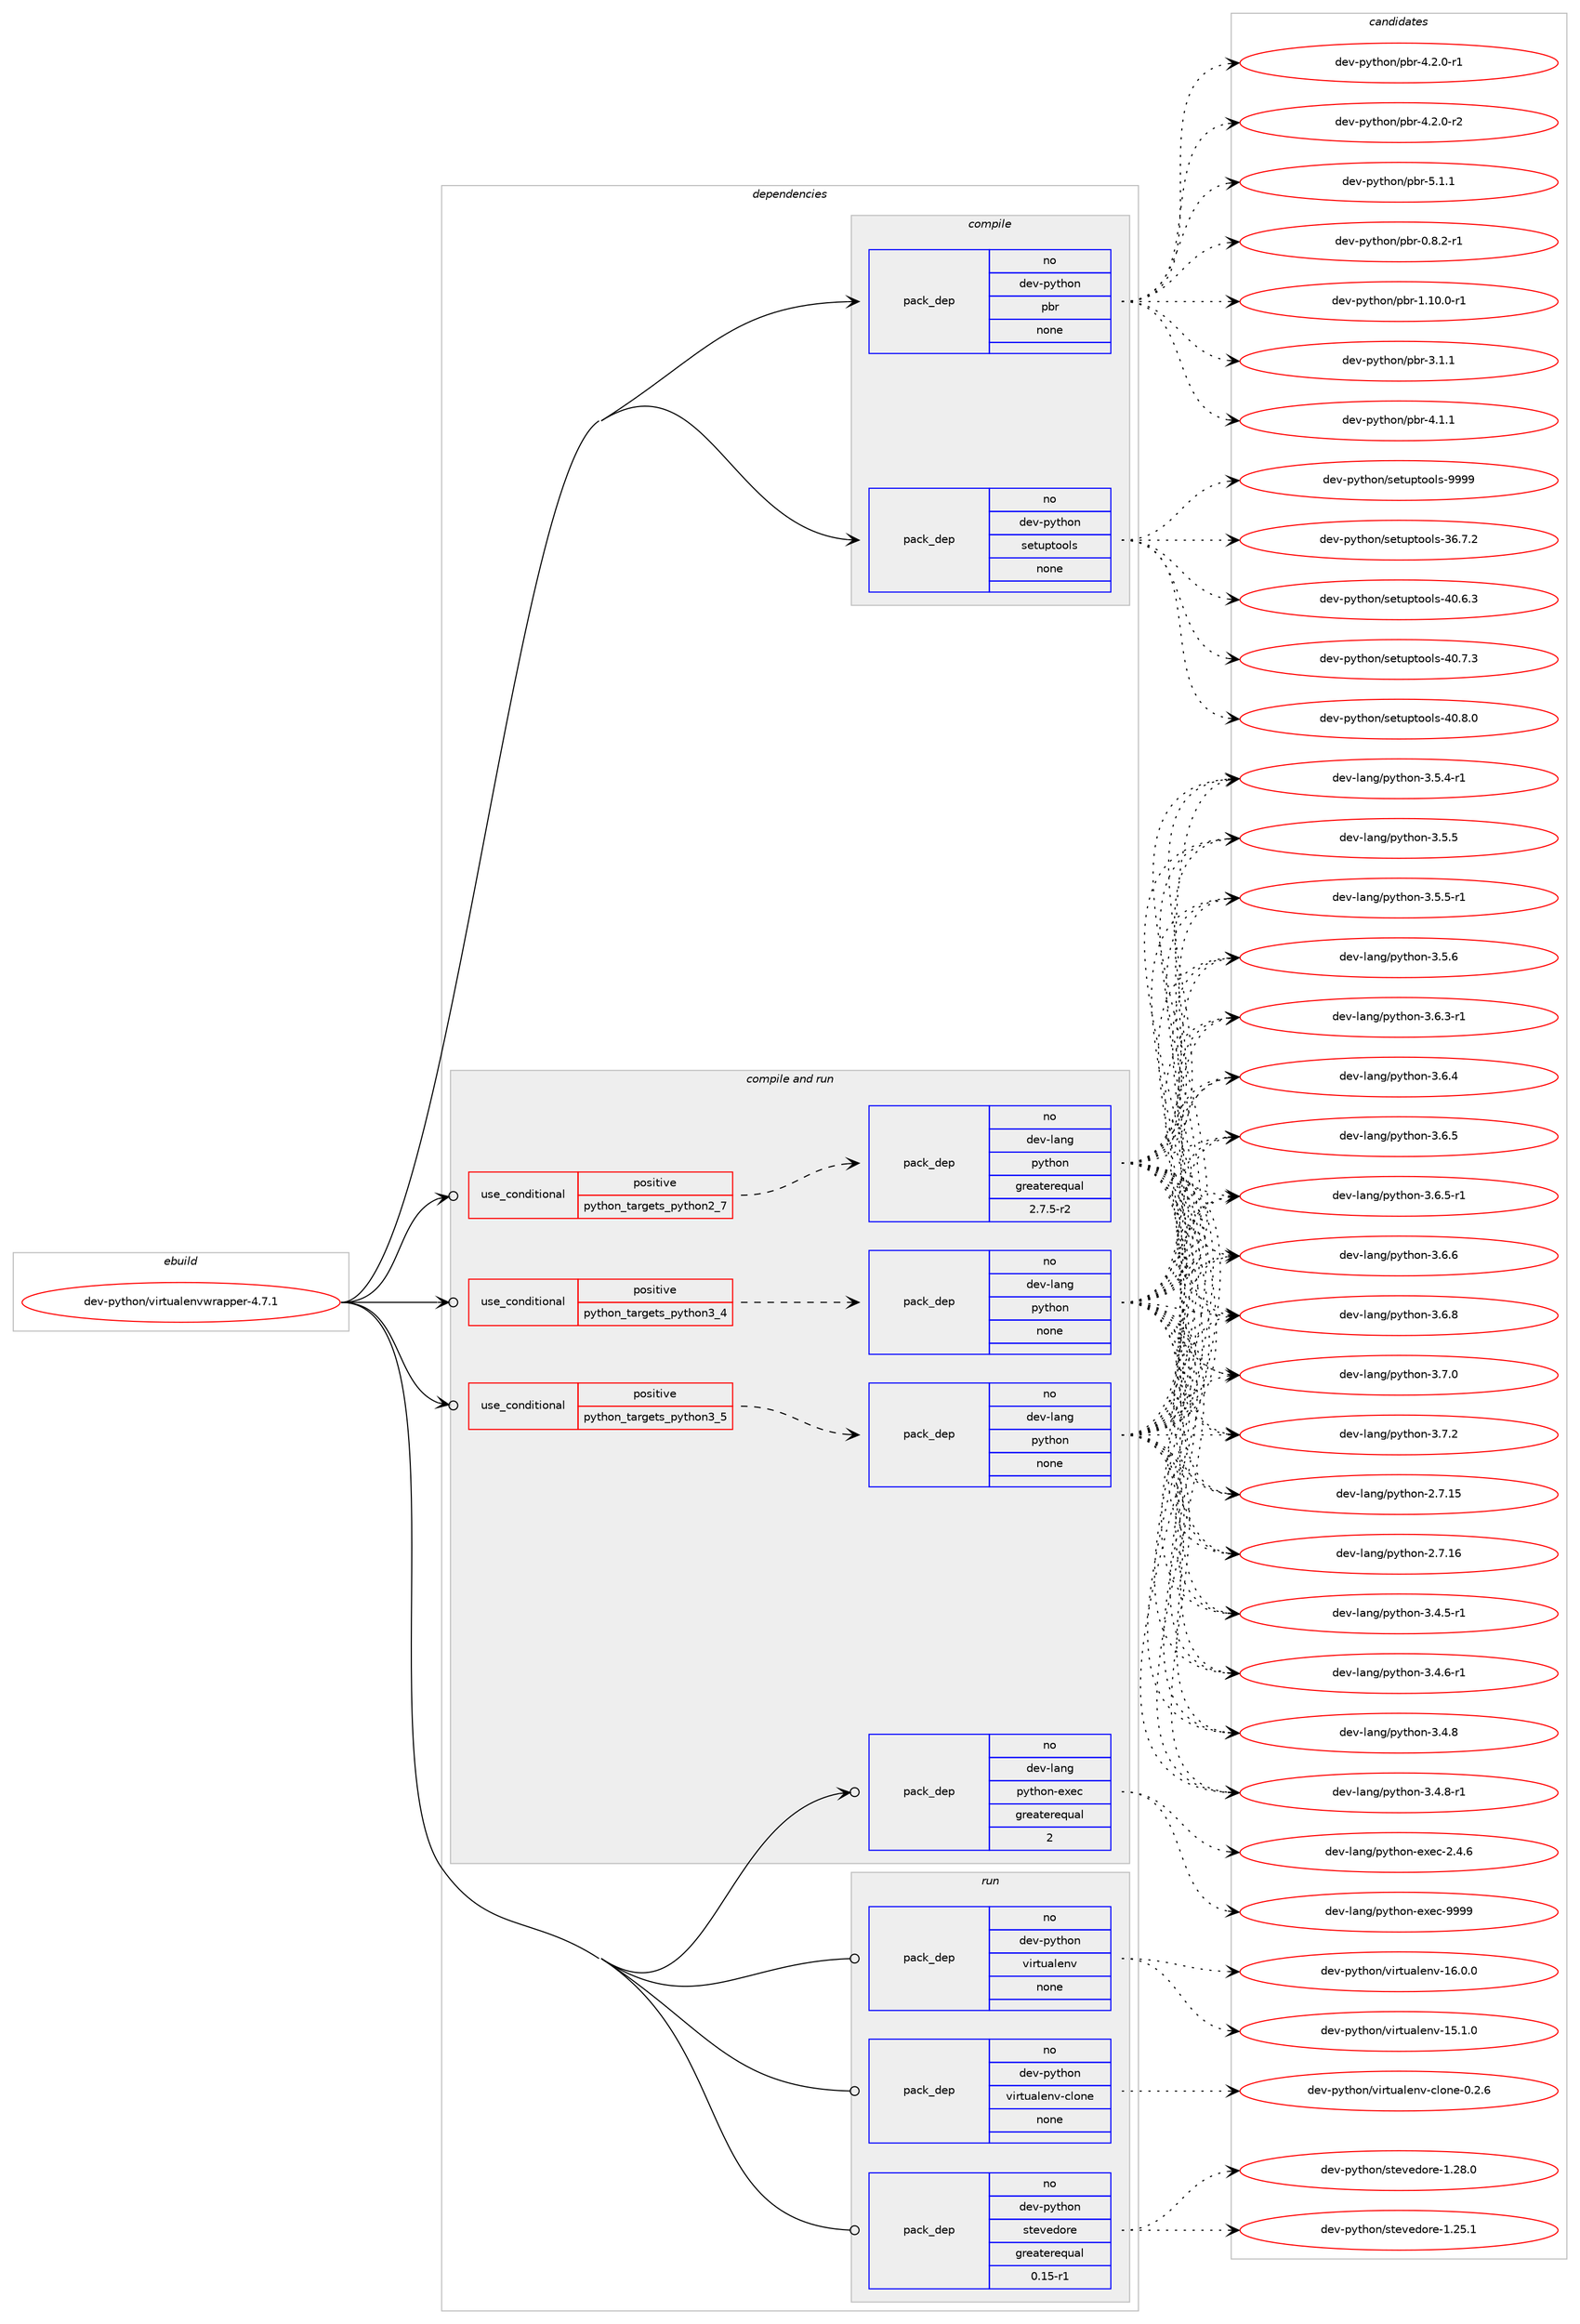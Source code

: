 digraph prolog {

# *************
# Graph options
# *************

newrank=true;
concentrate=true;
compound=true;
graph [rankdir=LR,fontname=Helvetica,fontsize=10,ranksep=1.5];#, ranksep=2.5, nodesep=0.2];
edge  [arrowhead=vee];
node  [fontname=Helvetica,fontsize=10];

# **********
# The ebuild
# **********

subgraph cluster_leftcol {
color=gray;
rank=same;
label=<<i>ebuild</i>>;
id [label="dev-python/virtualenvwrapper-4.7.1", color=red, width=4, href="../dev-python/virtualenvwrapper-4.7.1.svg"];
}

# ****************
# The dependencies
# ****************

subgraph cluster_midcol {
color=gray;
label=<<i>dependencies</i>>;
subgraph cluster_compile {
fillcolor="#eeeeee";
style=filled;
label=<<i>compile</i>>;
subgraph pack1037205 {
dependency1447090 [label=<<TABLE BORDER="0" CELLBORDER="1" CELLSPACING="0" CELLPADDING="4" WIDTH="220"><TR><TD ROWSPAN="6" CELLPADDING="30">pack_dep</TD></TR><TR><TD WIDTH="110">no</TD></TR><TR><TD>dev-python</TD></TR><TR><TD>pbr</TD></TR><TR><TD>none</TD></TR><TR><TD></TD></TR></TABLE>>, shape=none, color=blue];
}
id:e -> dependency1447090:w [weight=20,style="solid",arrowhead="vee"];
subgraph pack1037206 {
dependency1447091 [label=<<TABLE BORDER="0" CELLBORDER="1" CELLSPACING="0" CELLPADDING="4" WIDTH="220"><TR><TD ROWSPAN="6" CELLPADDING="30">pack_dep</TD></TR><TR><TD WIDTH="110">no</TD></TR><TR><TD>dev-python</TD></TR><TR><TD>setuptools</TD></TR><TR><TD>none</TD></TR><TR><TD></TD></TR></TABLE>>, shape=none, color=blue];
}
id:e -> dependency1447091:w [weight=20,style="solid",arrowhead="vee"];
}
subgraph cluster_compileandrun {
fillcolor="#eeeeee";
style=filled;
label=<<i>compile and run</i>>;
subgraph cond386515 {
dependency1447092 [label=<<TABLE BORDER="0" CELLBORDER="1" CELLSPACING="0" CELLPADDING="4"><TR><TD ROWSPAN="3" CELLPADDING="10">use_conditional</TD></TR><TR><TD>positive</TD></TR><TR><TD>python_targets_python2_7</TD></TR></TABLE>>, shape=none, color=red];
subgraph pack1037207 {
dependency1447093 [label=<<TABLE BORDER="0" CELLBORDER="1" CELLSPACING="0" CELLPADDING="4" WIDTH="220"><TR><TD ROWSPAN="6" CELLPADDING="30">pack_dep</TD></TR><TR><TD WIDTH="110">no</TD></TR><TR><TD>dev-lang</TD></TR><TR><TD>python</TD></TR><TR><TD>greaterequal</TD></TR><TR><TD>2.7.5-r2</TD></TR></TABLE>>, shape=none, color=blue];
}
dependency1447092:e -> dependency1447093:w [weight=20,style="dashed",arrowhead="vee"];
}
id:e -> dependency1447092:w [weight=20,style="solid",arrowhead="odotvee"];
subgraph cond386516 {
dependency1447094 [label=<<TABLE BORDER="0" CELLBORDER="1" CELLSPACING="0" CELLPADDING="4"><TR><TD ROWSPAN="3" CELLPADDING="10">use_conditional</TD></TR><TR><TD>positive</TD></TR><TR><TD>python_targets_python3_4</TD></TR></TABLE>>, shape=none, color=red];
subgraph pack1037208 {
dependency1447095 [label=<<TABLE BORDER="0" CELLBORDER="1" CELLSPACING="0" CELLPADDING="4" WIDTH="220"><TR><TD ROWSPAN="6" CELLPADDING="30">pack_dep</TD></TR><TR><TD WIDTH="110">no</TD></TR><TR><TD>dev-lang</TD></TR><TR><TD>python</TD></TR><TR><TD>none</TD></TR><TR><TD></TD></TR></TABLE>>, shape=none, color=blue];
}
dependency1447094:e -> dependency1447095:w [weight=20,style="dashed",arrowhead="vee"];
}
id:e -> dependency1447094:w [weight=20,style="solid",arrowhead="odotvee"];
subgraph cond386517 {
dependency1447096 [label=<<TABLE BORDER="0" CELLBORDER="1" CELLSPACING="0" CELLPADDING="4"><TR><TD ROWSPAN="3" CELLPADDING="10">use_conditional</TD></TR><TR><TD>positive</TD></TR><TR><TD>python_targets_python3_5</TD></TR></TABLE>>, shape=none, color=red];
subgraph pack1037209 {
dependency1447097 [label=<<TABLE BORDER="0" CELLBORDER="1" CELLSPACING="0" CELLPADDING="4" WIDTH="220"><TR><TD ROWSPAN="6" CELLPADDING="30">pack_dep</TD></TR><TR><TD WIDTH="110">no</TD></TR><TR><TD>dev-lang</TD></TR><TR><TD>python</TD></TR><TR><TD>none</TD></TR><TR><TD></TD></TR></TABLE>>, shape=none, color=blue];
}
dependency1447096:e -> dependency1447097:w [weight=20,style="dashed",arrowhead="vee"];
}
id:e -> dependency1447096:w [weight=20,style="solid",arrowhead="odotvee"];
subgraph pack1037210 {
dependency1447098 [label=<<TABLE BORDER="0" CELLBORDER="1" CELLSPACING="0" CELLPADDING="4" WIDTH="220"><TR><TD ROWSPAN="6" CELLPADDING="30">pack_dep</TD></TR><TR><TD WIDTH="110">no</TD></TR><TR><TD>dev-lang</TD></TR><TR><TD>python-exec</TD></TR><TR><TD>greaterequal</TD></TR><TR><TD>2</TD></TR></TABLE>>, shape=none, color=blue];
}
id:e -> dependency1447098:w [weight=20,style="solid",arrowhead="odotvee"];
}
subgraph cluster_run {
fillcolor="#eeeeee";
style=filled;
label=<<i>run</i>>;
subgraph pack1037211 {
dependency1447099 [label=<<TABLE BORDER="0" CELLBORDER="1" CELLSPACING="0" CELLPADDING="4" WIDTH="220"><TR><TD ROWSPAN="6" CELLPADDING="30">pack_dep</TD></TR><TR><TD WIDTH="110">no</TD></TR><TR><TD>dev-python</TD></TR><TR><TD>stevedore</TD></TR><TR><TD>greaterequal</TD></TR><TR><TD>0.15-r1</TD></TR></TABLE>>, shape=none, color=blue];
}
id:e -> dependency1447099:w [weight=20,style="solid",arrowhead="odot"];
subgraph pack1037212 {
dependency1447100 [label=<<TABLE BORDER="0" CELLBORDER="1" CELLSPACING="0" CELLPADDING="4" WIDTH="220"><TR><TD ROWSPAN="6" CELLPADDING="30">pack_dep</TD></TR><TR><TD WIDTH="110">no</TD></TR><TR><TD>dev-python</TD></TR><TR><TD>virtualenv</TD></TR><TR><TD>none</TD></TR><TR><TD></TD></TR></TABLE>>, shape=none, color=blue];
}
id:e -> dependency1447100:w [weight=20,style="solid",arrowhead="odot"];
subgraph pack1037213 {
dependency1447101 [label=<<TABLE BORDER="0" CELLBORDER="1" CELLSPACING="0" CELLPADDING="4" WIDTH="220"><TR><TD ROWSPAN="6" CELLPADDING="30">pack_dep</TD></TR><TR><TD WIDTH="110">no</TD></TR><TR><TD>dev-python</TD></TR><TR><TD>virtualenv-clone</TD></TR><TR><TD>none</TD></TR><TR><TD></TD></TR></TABLE>>, shape=none, color=blue];
}
id:e -> dependency1447101:w [weight=20,style="solid",arrowhead="odot"];
}
}

# **************
# The candidates
# **************

subgraph cluster_choices {
rank=same;
color=gray;
label=<<i>candidates</i>>;

subgraph choice1037205 {
color=black;
nodesep=1;
choice1001011184511212111610411111047112981144548465646504511449 [label="dev-python/pbr-0.8.2-r1", color=red, width=4,href="../dev-python/pbr-0.8.2-r1.svg"];
choice100101118451121211161041111104711298114454946494846484511449 [label="dev-python/pbr-1.10.0-r1", color=red, width=4,href="../dev-python/pbr-1.10.0-r1.svg"];
choice100101118451121211161041111104711298114455146494649 [label="dev-python/pbr-3.1.1", color=red, width=4,href="../dev-python/pbr-3.1.1.svg"];
choice100101118451121211161041111104711298114455246494649 [label="dev-python/pbr-4.1.1", color=red, width=4,href="../dev-python/pbr-4.1.1.svg"];
choice1001011184511212111610411111047112981144552465046484511449 [label="dev-python/pbr-4.2.0-r1", color=red, width=4,href="../dev-python/pbr-4.2.0-r1.svg"];
choice1001011184511212111610411111047112981144552465046484511450 [label="dev-python/pbr-4.2.0-r2", color=red, width=4,href="../dev-python/pbr-4.2.0-r2.svg"];
choice100101118451121211161041111104711298114455346494649 [label="dev-python/pbr-5.1.1", color=red, width=4,href="../dev-python/pbr-5.1.1.svg"];
dependency1447090:e -> choice1001011184511212111610411111047112981144548465646504511449:w [style=dotted,weight="100"];
dependency1447090:e -> choice100101118451121211161041111104711298114454946494846484511449:w [style=dotted,weight="100"];
dependency1447090:e -> choice100101118451121211161041111104711298114455146494649:w [style=dotted,weight="100"];
dependency1447090:e -> choice100101118451121211161041111104711298114455246494649:w [style=dotted,weight="100"];
dependency1447090:e -> choice1001011184511212111610411111047112981144552465046484511449:w [style=dotted,weight="100"];
dependency1447090:e -> choice1001011184511212111610411111047112981144552465046484511450:w [style=dotted,weight="100"];
dependency1447090:e -> choice100101118451121211161041111104711298114455346494649:w [style=dotted,weight="100"];
}
subgraph choice1037206 {
color=black;
nodesep=1;
choice100101118451121211161041111104711510111611711211611111110811545515446554650 [label="dev-python/setuptools-36.7.2", color=red, width=4,href="../dev-python/setuptools-36.7.2.svg"];
choice100101118451121211161041111104711510111611711211611111110811545524846544651 [label="dev-python/setuptools-40.6.3", color=red, width=4,href="../dev-python/setuptools-40.6.3.svg"];
choice100101118451121211161041111104711510111611711211611111110811545524846554651 [label="dev-python/setuptools-40.7.3", color=red, width=4,href="../dev-python/setuptools-40.7.3.svg"];
choice100101118451121211161041111104711510111611711211611111110811545524846564648 [label="dev-python/setuptools-40.8.0", color=red, width=4,href="../dev-python/setuptools-40.8.0.svg"];
choice10010111845112121116104111110471151011161171121161111111081154557575757 [label="dev-python/setuptools-9999", color=red, width=4,href="../dev-python/setuptools-9999.svg"];
dependency1447091:e -> choice100101118451121211161041111104711510111611711211611111110811545515446554650:w [style=dotted,weight="100"];
dependency1447091:e -> choice100101118451121211161041111104711510111611711211611111110811545524846544651:w [style=dotted,weight="100"];
dependency1447091:e -> choice100101118451121211161041111104711510111611711211611111110811545524846554651:w [style=dotted,weight="100"];
dependency1447091:e -> choice100101118451121211161041111104711510111611711211611111110811545524846564648:w [style=dotted,weight="100"];
dependency1447091:e -> choice10010111845112121116104111110471151011161171121161111111081154557575757:w [style=dotted,weight="100"];
}
subgraph choice1037207 {
color=black;
nodesep=1;
choice10010111845108971101034711212111610411111045504655464953 [label="dev-lang/python-2.7.15", color=red, width=4,href="../dev-lang/python-2.7.15.svg"];
choice10010111845108971101034711212111610411111045504655464954 [label="dev-lang/python-2.7.16", color=red, width=4,href="../dev-lang/python-2.7.16.svg"];
choice1001011184510897110103471121211161041111104551465246534511449 [label="dev-lang/python-3.4.5-r1", color=red, width=4,href="../dev-lang/python-3.4.5-r1.svg"];
choice1001011184510897110103471121211161041111104551465246544511449 [label="dev-lang/python-3.4.6-r1", color=red, width=4,href="../dev-lang/python-3.4.6-r1.svg"];
choice100101118451089711010347112121116104111110455146524656 [label="dev-lang/python-3.4.8", color=red, width=4,href="../dev-lang/python-3.4.8.svg"];
choice1001011184510897110103471121211161041111104551465246564511449 [label="dev-lang/python-3.4.8-r1", color=red, width=4,href="../dev-lang/python-3.4.8-r1.svg"];
choice1001011184510897110103471121211161041111104551465346524511449 [label="dev-lang/python-3.5.4-r1", color=red, width=4,href="../dev-lang/python-3.5.4-r1.svg"];
choice100101118451089711010347112121116104111110455146534653 [label="dev-lang/python-3.5.5", color=red, width=4,href="../dev-lang/python-3.5.5.svg"];
choice1001011184510897110103471121211161041111104551465346534511449 [label="dev-lang/python-3.5.5-r1", color=red, width=4,href="../dev-lang/python-3.5.5-r1.svg"];
choice100101118451089711010347112121116104111110455146534654 [label="dev-lang/python-3.5.6", color=red, width=4,href="../dev-lang/python-3.5.6.svg"];
choice1001011184510897110103471121211161041111104551465446514511449 [label="dev-lang/python-3.6.3-r1", color=red, width=4,href="../dev-lang/python-3.6.3-r1.svg"];
choice100101118451089711010347112121116104111110455146544652 [label="dev-lang/python-3.6.4", color=red, width=4,href="../dev-lang/python-3.6.4.svg"];
choice100101118451089711010347112121116104111110455146544653 [label="dev-lang/python-3.6.5", color=red, width=4,href="../dev-lang/python-3.6.5.svg"];
choice1001011184510897110103471121211161041111104551465446534511449 [label="dev-lang/python-3.6.5-r1", color=red, width=4,href="../dev-lang/python-3.6.5-r1.svg"];
choice100101118451089711010347112121116104111110455146544654 [label="dev-lang/python-3.6.6", color=red, width=4,href="../dev-lang/python-3.6.6.svg"];
choice100101118451089711010347112121116104111110455146544656 [label="dev-lang/python-3.6.8", color=red, width=4,href="../dev-lang/python-3.6.8.svg"];
choice100101118451089711010347112121116104111110455146554648 [label="dev-lang/python-3.7.0", color=red, width=4,href="../dev-lang/python-3.7.0.svg"];
choice100101118451089711010347112121116104111110455146554650 [label="dev-lang/python-3.7.2", color=red, width=4,href="../dev-lang/python-3.7.2.svg"];
dependency1447093:e -> choice10010111845108971101034711212111610411111045504655464953:w [style=dotted,weight="100"];
dependency1447093:e -> choice10010111845108971101034711212111610411111045504655464954:w [style=dotted,weight="100"];
dependency1447093:e -> choice1001011184510897110103471121211161041111104551465246534511449:w [style=dotted,weight="100"];
dependency1447093:e -> choice1001011184510897110103471121211161041111104551465246544511449:w [style=dotted,weight="100"];
dependency1447093:e -> choice100101118451089711010347112121116104111110455146524656:w [style=dotted,weight="100"];
dependency1447093:e -> choice1001011184510897110103471121211161041111104551465246564511449:w [style=dotted,weight="100"];
dependency1447093:e -> choice1001011184510897110103471121211161041111104551465346524511449:w [style=dotted,weight="100"];
dependency1447093:e -> choice100101118451089711010347112121116104111110455146534653:w [style=dotted,weight="100"];
dependency1447093:e -> choice1001011184510897110103471121211161041111104551465346534511449:w [style=dotted,weight="100"];
dependency1447093:e -> choice100101118451089711010347112121116104111110455146534654:w [style=dotted,weight="100"];
dependency1447093:e -> choice1001011184510897110103471121211161041111104551465446514511449:w [style=dotted,weight="100"];
dependency1447093:e -> choice100101118451089711010347112121116104111110455146544652:w [style=dotted,weight="100"];
dependency1447093:e -> choice100101118451089711010347112121116104111110455146544653:w [style=dotted,weight="100"];
dependency1447093:e -> choice1001011184510897110103471121211161041111104551465446534511449:w [style=dotted,weight="100"];
dependency1447093:e -> choice100101118451089711010347112121116104111110455146544654:w [style=dotted,weight="100"];
dependency1447093:e -> choice100101118451089711010347112121116104111110455146544656:w [style=dotted,weight="100"];
dependency1447093:e -> choice100101118451089711010347112121116104111110455146554648:w [style=dotted,weight="100"];
dependency1447093:e -> choice100101118451089711010347112121116104111110455146554650:w [style=dotted,weight="100"];
}
subgraph choice1037208 {
color=black;
nodesep=1;
choice10010111845108971101034711212111610411111045504655464953 [label="dev-lang/python-2.7.15", color=red, width=4,href="../dev-lang/python-2.7.15.svg"];
choice10010111845108971101034711212111610411111045504655464954 [label="dev-lang/python-2.7.16", color=red, width=4,href="../dev-lang/python-2.7.16.svg"];
choice1001011184510897110103471121211161041111104551465246534511449 [label="dev-lang/python-3.4.5-r1", color=red, width=4,href="../dev-lang/python-3.4.5-r1.svg"];
choice1001011184510897110103471121211161041111104551465246544511449 [label="dev-lang/python-3.4.6-r1", color=red, width=4,href="../dev-lang/python-3.4.6-r1.svg"];
choice100101118451089711010347112121116104111110455146524656 [label="dev-lang/python-3.4.8", color=red, width=4,href="../dev-lang/python-3.4.8.svg"];
choice1001011184510897110103471121211161041111104551465246564511449 [label="dev-lang/python-3.4.8-r1", color=red, width=4,href="../dev-lang/python-3.4.8-r1.svg"];
choice1001011184510897110103471121211161041111104551465346524511449 [label="dev-lang/python-3.5.4-r1", color=red, width=4,href="../dev-lang/python-3.5.4-r1.svg"];
choice100101118451089711010347112121116104111110455146534653 [label="dev-lang/python-3.5.5", color=red, width=4,href="../dev-lang/python-3.5.5.svg"];
choice1001011184510897110103471121211161041111104551465346534511449 [label="dev-lang/python-3.5.5-r1", color=red, width=4,href="../dev-lang/python-3.5.5-r1.svg"];
choice100101118451089711010347112121116104111110455146534654 [label="dev-lang/python-3.5.6", color=red, width=4,href="../dev-lang/python-3.5.6.svg"];
choice1001011184510897110103471121211161041111104551465446514511449 [label="dev-lang/python-3.6.3-r1", color=red, width=4,href="../dev-lang/python-3.6.3-r1.svg"];
choice100101118451089711010347112121116104111110455146544652 [label="dev-lang/python-3.6.4", color=red, width=4,href="../dev-lang/python-3.6.4.svg"];
choice100101118451089711010347112121116104111110455146544653 [label="dev-lang/python-3.6.5", color=red, width=4,href="../dev-lang/python-3.6.5.svg"];
choice1001011184510897110103471121211161041111104551465446534511449 [label="dev-lang/python-3.6.5-r1", color=red, width=4,href="../dev-lang/python-3.6.5-r1.svg"];
choice100101118451089711010347112121116104111110455146544654 [label="dev-lang/python-3.6.6", color=red, width=4,href="../dev-lang/python-3.6.6.svg"];
choice100101118451089711010347112121116104111110455146544656 [label="dev-lang/python-3.6.8", color=red, width=4,href="../dev-lang/python-3.6.8.svg"];
choice100101118451089711010347112121116104111110455146554648 [label="dev-lang/python-3.7.0", color=red, width=4,href="../dev-lang/python-3.7.0.svg"];
choice100101118451089711010347112121116104111110455146554650 [label="dev-lang/python-3.7.2", color=red, width=4,href="../dev-lang/python-3.7.2.svg"];
dependency1447095:e -> choice10010111845108971101034711212111610411111045504655464953:w [style=dotted,weight="100"];
dependency1447095:e -> choice10010111845108971101034711212111610411111045504655464954:w [style=dotted,weight="100"];
dependency1447095:e -> choice1001011184510897110103471121211161041111104551465246534511449:w [style=dotted,weight="100"];
dependency1447095:e -> choice1001011184510897110103471121211161041111104551465246544511449:w [style=dotted,weight="100"];
dependency1447095:e -> choice100101118451089711010347112121116104111110455146524656:w [style=dotted,weight="100"];
dependency1447095:e -> choice1001011184510897110103471121211161041111104551465246564511449:w [style=dotted,weight="100"];
dependency1447095:e -> choice1001011184510897110103471121211161041111104551465346524511449:w [style=dotted,weight="100"];
dependency1447095:e -> choice100101118451089711010347112121116104111110455146534653:w [style=dotted,weight="100"];
dependency1447095:e -> choice1001011184510897110103471121211161041111104551465346534511449:w [style=dotted,weight="100"];
dependency1447095:e -> choice100101118451089711010347112121116104111110455146534654:w [style=dotted,weight="100"];
dependency1447095:e -> choice1001011184510897110103471121211161041111104551465446514511449:w [style=dotted,weight="100"];
dependency1447095:e -> choice100101118451089711010347112121116104111110455146544652:w [style=dotted,weight="100"];
dependency1447095:e -> choice100101118451089711010347112121116104111110455146544653:w [style=dotted,weight="100"];
dependency1447095:e -> choice1001011184510897110103471121211161041111104551465446534511449:w [style=dotted,weight="100"];
dependency1447095:e -> choice100101118451089711010347112121116104111110455146544654:w [style=dotted,weight="100"];
dependency1447095:e -> choice100101118451089711010347112121116104111110455146544656:w [style=dotted,weight="100"];
dependency1447095:e -> choice100101118451089711010347112121116104111110455146554648:w [style=dotted,weight="100"];
dependency1447095:e -> choice100101118451089711010347112121116104111110455146554650:w [style=dotted,weight="100"];
}
subgraph choice1037209 {
color=black;
nodesep=1;
choice10010111845108971101034711212111610411111045504655464953 [label="dev-lang/python-2.7.15", color=red, width=4,href="../dev-lang/python-2.7.15.svg"];
choice10010111845108971101034711212111610411111045504655464954 [label="dev-lang/python-2.7.16", color=red, width=4,href="../dev-lang/python-2.7.16.svg"];
choice1001011184510897110103471121211161041111104551465246534511449 [label="dev-lang/python-3.4.5-r1", color=red, width=4,href="../dev-lang/python-3.4.5-r1.svg"];
choice1001011184510897110103471121211161041111104551465246544511449 [label="dev-lang/python-3.4.6-r1", color=red, width=4,href="../dev-lang/python-3.4.6-r1.svg"];
choice100101118451089711010347112121116104111110455146524656 [label="dev-lang/python-3.4.8", color=red, width=4,href="../dev-lang/python-3.4.8.svg"];
choice1001011184510897110103471121211161041111104551465246564511449 [label="dev-lang/python-3.4.8-r1", color=red, width=4,href="../dev-lang/python-3.4.8-r1.svg"];
choice1001011184510897110103471121211161041111104551465346524511449 [label="dev-lang/python-3.5.4-r1", color=red, width=4,href="../dev-lang/python-3.5.4-r1.svg"];
choice100101118451089711010347112121116104111110455146534653 [label="dev-lang/python-3.5.5", color=red, width=4,href="../dev-lang/python-3.5.5.svg"];
choice1001011184510897110103471121211161041111104551465346534511449 [label="dev-lang/python-3.5.5-r1", color=red, width=4,href="../dev-lang/python-3.5.5-r1.svg"];
choice100101118451089711010347112121116104111110455146534654 [label="dev-lang/python-3.5.6", color=red, width=4,href="../dev-lang/python-3.5.6.svg"];
choice1001011184510897110103471121211161041111104551465446514511449 [label="dev-lang/python-3.6.3-r1", color=red, width=4,href="../dev-lang/python-3.6.3-r1.svg"];
choice100101118451089711010347112121116104111110455146544652 [label="dev-lang/python-3.6.4", color=red, width=4,href="../dev-lang/python-3.6.4.svg"];
choice100101118451089711010347112121116104111110455146544653 [label="dev-lang/python-3.6.5", color=red, width=4,href="../dev-lang/python-3.6.5.svg"];
choice1001011184510897110103471121211161041111104551465446534511449 [label="dev-lang/python-3.6.5-r1", color=red, width=4,href="../dev-lang/python-3.6.5-r1.svg"];
choice100101118451089711010347112121116104111110455146544654 [label="dev-lang/python-3.6.6", color=red, width=4,href="../dev-lang/python-3.6.6.svg"];
choice100101118451089711010347112121116104111110455146544656 [label="dev-lang/python-3.6.8", color=red, width=4,href="../dev-lang/python-3.6.8.svg"];
choice100101118451089711010347112121116104111110455146554648 [label="dev-lang/python-3.7.0", color=red, width=4,href="../dev-lang/python-3.7.0.svg"];
choice100101118451089711010347112121116104111110455146554650 [label="dev-lang/python-3.7.2", color=red, width=4,href="../dev-lang/python-3.7.2.svg"];
dependency1447097:e -> choice10010111845108971101034711212111610411111045504655464953:w [style=dotted,weight="100"];
dependency1447097:e -> choice10010111845108971101034711212111610411111045504655464954:w [style=dotted,weight="100"];
dependency1447097:e -> choice1001011184510897110103471121211161041111104551465246534511449:w [style=dotted,weight="100"];
dependency1447097:e -> choice1001011184510897110103471121211161041111104551465246544511449:w [style=dotted,weight="100"];
dependency1447097:e -> choice100101118451089711010347112121116104111110455146524656:w [style=dotted,weight="100"];
dependency1447097:e -> choice1001011184510897110103471121211161041111104551465246564511449:w [style=dotted,weight="100"];
dependency1447097:e -> choice1001011184510897110103471121211161041111104551465346524511449:w [style=dotted,weight="100"];
dependency1447097:e -> choice100101118451089711010347112121116104111110455146534653:w [style=dotted,weight="100"];
dependency1447097:e -> choice1001011184510897110103471121211161041111104551465346534511449:w [style=dotted,weight="100"];
dependency1447097:e -> choice100101118451089711010347112121116104111110455146534654:w [style=dotted,weight="100"];
dependency1447097:e -> choice1001011184510897110103471121211161041111104551465446514511449:w [style=dotted,weight="100"];
dependency1447097:e -> choice100101118451089711010347112121116104111110455146544652:w [style=dotted,weight="100"];
dependency1447097:e -> choice100101118451089711010347112121116104111110455146544653:w [style=dotted,weight="100"];
dependency1447097:e -> choice1001011184510897110103471121211161041111104551465446534511449:w [style=dotted,weight="100"];
dependency1447097:e -> choice100101118451089711010347112121116104111110455146544654:w [style=dotted,weight="100"];
dependency1447097:e -> choice100101118451089711010347112121116104111110455146544656:w [style=dotted,weight="100"];
dependency1447097:e -> choice100101118451089711010347112121116104111110455146554648:w [style=dotted,weight="100"];
dependency1447097:e -> choice100101118451089711010347112121116104111110455146554650:w [style=dotted,weight="100"];
}
subgraph choice1037210 {
color=black;
nodesep=1;
choice1001011184510897110103471121211161041111104510112010199455046524654 [label="dev-lang/python-exec-2.4.6", color=red, width=4,href="../dev-lang/python-exec-2.4.6.svg"];
choice10010111845108971101034711212111610411111045101120101994557575757 [label="dev-lang/python-exec-9999", color=red, width=4,href="../dev-lang/python-exec-9999.svg"];
dependency1447098:e -> choice1001011184510897110103471121211161041111104510112010199455046524654:w [style=dotted,weight="100"];
dependency1447098:e -> choice10010111845108971101034711212111610411111045101120101994557575757:w [style=dotted,weight="100"];
}
subgraph choice1037211 {
color=black;
nodesep=1;
choice100101118451121211161041111104711511610111810110011111410145494650534649 [label="dev-python/stevedore-1.25.1", color=red, width=4,href="../dev-python/stevedore-1.25.1.svg"];
choice100101118451121211161041111104711511610111810110011111410145494650564648 [label="dev-python/stevedore-1.28.0", color=red, width=4,href="../dev-python/stevedore-1.28.0.svg"];
dependency1447099:e -> choice100101118451121211161041111104711511610111810110011111410145494650534649:w [style=dotted,weight="100"];
dependency1447099:e -> choice100101118451121211161041111104711511610111810110011111410145494650564648:w [style=dotted,weight="100"];
}
subgraph choice1037212 {
color=black;
nodesep=1;
choice10010111845112121116104111110471181051141161179710810111011845495346494648 [label="dev-python/virtualenv-15.1.0", color=red, width=4,href="../dev-python/virtualenv-15.1.0.svg"];
choice10010111845112121116104111110471181051141161179710810111011845495446484648 [label="dev-python/virtualenv-16.0.0", color=red, width=4,href="../dev-python/virtualenv-16.0.0.svg"];
dependency1447100:e -> choice10010111845112121116104111110471181051141161179710810111011845495346494648:w [style=dotted,weight="100"];
dependency1447100:e -> choice10010111845112121116104111110471181051141161179710810111011845495446484648:w [style=dotted,weight="100"];
}
subgraph choice1037213 {
color=black;
nodesep=1;
choice1001011184511212111610411111047118105114116117971081011101184599108111110101454846504654 [label="dev-python/virtualenv-clone-0.2.6", color=red, width=4,href="../dev-python/virtualenv-clone-0.2.6.svg"];
dependency1447101:e -> choice1001011184511212111610411111047118105114116117971081011101184599108111110101454846504654:w [style=dotted,weight="100"];
}
}

}
